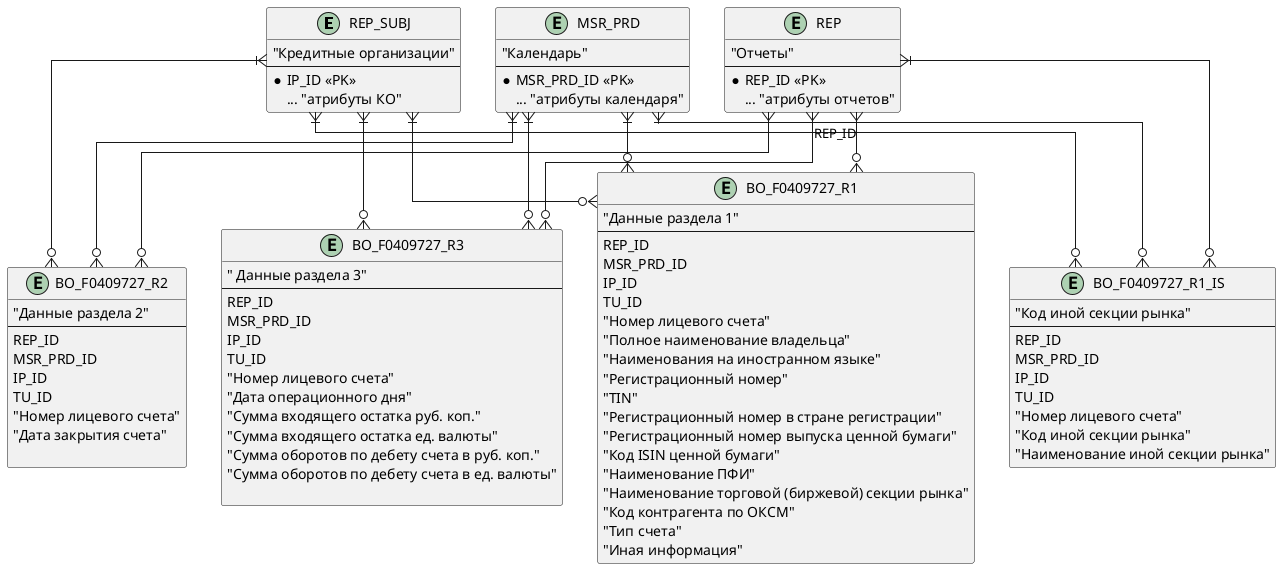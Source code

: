 @startuml
' hide the spot
' hide circle

' avoid problems with angled crows feet
skinparam linetype ortho

entity "REP_SUBJ" as REP_SUBJ {
    "Кредитные организации"
    --
    *IP_ID <<PK>>
    ... "атрибуты КО"
}
entity "MSR_PRD" as MSR_PRD {
    "Календарь"
    --
    *MSR_PRD_ID <<PK>>
    ... "атрибуты календаря"
}
entity "REP" as REP {
    "Отчеты"
    --
    *REP_ID <<PK>>
    ... "атрибуты отчетов"
}
entity "BO_F0409727_R1" as BO_F0409727_R1{
    "Данные раздела 1"
    --
    REP_ID
    MSR_PRD_ID
    IP_ID
    TU_ID
    "Номер лицевого счета"
    "Полное наименование владельца"
    "Наименования на иностранном языке"
    "Регистрационный номер"
    "TIN"
    "Регистрационный номер в стране регистрации"
    "Регистрационный номер выпуска ценной бумаги"
    "Код ISIN ценной бумаги"
    "Наименование ПФИ"
    "Наименование торговой (биржевой) секции рынка"
    "Код контрагента по ОКСМ"
    "Тип счета"
    "Иная информация"
 }

 entity "BO_F0409727_R1_IS" as BO_F0409727_R1_IS {
    "Код иной секции рынка"
    --
    REP_ID
    MSR_PRD_ID
    IP_ID
    TU_ID
    "Номер лицевого счета"
    "Код иной секции рынка"
    "Наименование иной секции рынка"
 }

 entity "BO_F0409727_R2" as BO_F0409727_R2 {
    "Данные раздела 2"
    --
    REP_ID
    MSR_PRD_ID
    IP_ID
    TU_ID
    "Номер лицевого счета"
    "Дата закрытия счета"

 }
 entity "BO_F0409727_R3" as BO_F0409727_R3{
    " Данные раздела 3"
    --
    REP_ID
    MSR_PRD_ID
    IP_ID
    TU_ID
    "Номер лицевого счета"
    "Дата операционного дня"
    "Сумма входящего остатка руб. коп."
    "Сумма входящего остатка ед. валюты"
    "Сумма оборотов по дебету счета в руб. коп."
    "Сумма оборотов по дебету счета в ед. валюты"
    
 }

REP_SUBJ }|--o{BO_F0409727_R1
REP_SUBJ }|--o{BO_F0409727_R1_IS
REP_SUBJ }|--o{BO_F0409727_R2
REP_SUBJ }|--o{BO_F0409727_R3
MSR_PRD  }|--o{BO_F0409727_R1
MSR_PRD  }|--o{BO_F0409727_R1_IS
MSR_PRD  }|--o{BO_F0409727_R2
MSR_PRD  }|--o{BO_F0409727_R3
REP  }|--o{BO_F0409727_R1 : "REP_ID"
REP  }|--o{BO_F0409727_R1_IS
REP  }|--o{BO_F0409727_R2
REP  }|--o{BO_F0409727_R3


@enduml
